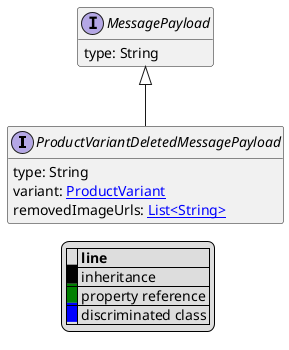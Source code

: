 @startuml

hide empty fields
hide empty methods
legend
|= |= line |
|<back:black>   </back>| inheritance |
|<back:green>   </back>| property reference |
|<back:blue>   </back>| discriminated class |
endlegend
interface ProductVariantDeletedMessagePayload [[ProductVariantDeletedMessagePayload.svg]] extends MessagePayload {
    type: String
    variant: [[ProductVariant.svg ProductVariant]]
    removedImageUrls: [[String.svg List<String>]]
}
interface MessagePayload [[MessagePayload.svg]]  {
    type: String
}





@enduml
